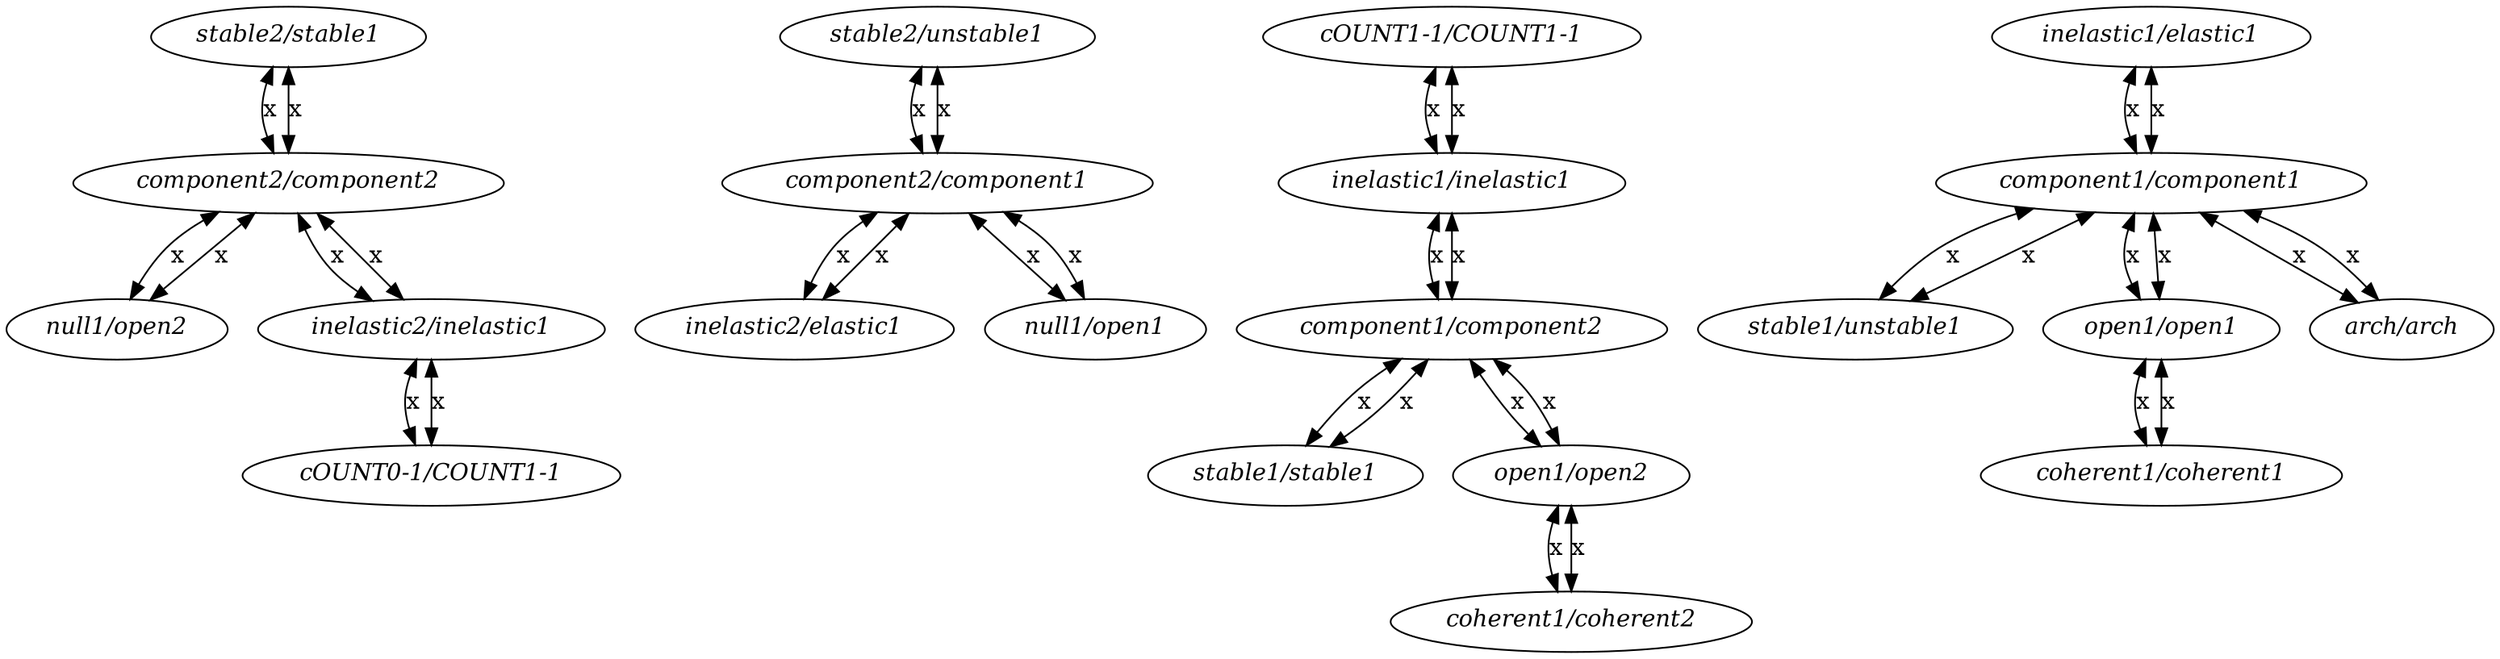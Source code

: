 digraph graphname {
	edge [dir="both"]
	graph [bb="0,0,1252,388"];
	node [label="\N"];
	"stable2/stable1"	 [height=0.5,
		label=<<i>stable2/stable1</i>>,
		pos="144,370",
		width=1.8464];
	"component2/component2"	 [height=0.5,
		label=<<i>component2/component2</i>>,
		pos="143,282",
		width=2.9297];
	"stable2/stable1" -> "component2/component2"	 [label=x,
		lp="134,326",
		pos="e,134.66,300.35 135.67,351.95 133.36,346.36 131.16,340.04 130,334 128.49,326.14 129.53,317.69 131.56,309.97"];
	"stable2/unstable1"	 [height=0.5,
		label=<<i>stable2/unstable1</i>>,
		pos="463,370",
		width=2.1207];
	"component2/component1"	 [height=0.5,
		label=<<i>component2/component1</i>>,
		pos="462,282",
		width=2.9297];
	"stable2/unstable1" -> "component2/component1"	 [label=x,
		lp="455,326",
		pos="e,454.92,300.39 455.86,351.85 453.87,346.26 451.99,339.96 451,334 449.71,326.26 450.55,317.92 452.23,310.27"];
	"inelastic2/elastic1"	 [height=0.5,
		label=<<i>inelastic2/elastic1</i>>,
		pos="393,194",
		width=2.1437];
	"inelastic2/elastic1" -> "component2/component1"	 [label=x,
		lp="438,238",
		pos="e,448.37,264.01 406.6,211.96 416.71,224.55 430.65,241.93 442.02,256.1"];
	"COUNT1-1/COUNT1-1"	 [height=0.5,
		label=<<i>cOUNT1-1/COUNT1-1</i>>,
		pos="732,370",
		width=2.7561];
	"inelastic1/inelastic1"	 [height=0.5,
		label=<<i>inelastic1/inelastic1</i>>,
		pos="731,282",
		width=2.3402];
	"COUNT1-1/COUNT1-1" -> "inelastic1/inelastic1"	 [label=x,
		lp="722,326",
		pos="e,722.66,300.35 723.67,351.95 721.36,346.36 719.16,340.04 718,334 716.49,326.14 717.53,317.69 719.56,309.97"];
	"inelastic1/elastic1"	 [height=0.5,
		label=<<i>inelastic1/elastic1</i>>,
		pos="1070,370",
		width=2.1437];
	"component1/component1"	 [height=0.5,
		label=<<i>component1/component1</i>>,
		pos="1071,282",
		width=2.9297];
	"inelastic1/elastic1" -> "component1/component1"	 [label=x,
		lp="1063,326",
		pos="e,1063.9,300.15 1062.9,351.61 1059.8,341.79 1057.1,329.26 1059,318 1059.4,315.3 1060.1,312.53 1060.8,309.79"];
	"component1/component2"	 [height=0.5,
		label=<<i>component1/component2</i>>,
		pos="724,194",
		width=2.9297];
	"component1/component2" -> "inelastic1/inelastic1"	 [label=x,
		lp="733,238",
		pos="e,729.58,263.6 725.39,212.08 726.35,223.86 727.64,239.77 728.75,253.34"];
	"stable1/stable1"	 [height=0.5,
		label=<<i>stable1/stable1</i>>,
		pos="642,106",
		width=1.8464];
	"component1/component2" -> "stable1/stable1"	 [label=x,
		lp="668,150",
		pos="e,646.39,124.12 687.93,176.92 679.28,171.81 670.64,165.49 664,158 657.84,151.05 653.2,142.11 649.81,133.66"];
	"open1/open2"	 [height=0.5,
		label=<<i>open1/open2</i>>,
		pos="787,106",
		width=1.6499];
	"component1/component2" -> "open1/open2"	 [label=x,
		lp="757,150",
		pos="e,769.48,123.3 732.38,175.79 737.7,165.58 745.05,152.59 753,142 755.9,138.14 759.19,134.26 762.56,130.57"];
	"component1/component1" -> "inelastic1/elastic1"	 [label=x,
		lp="1075,326",
		pos="e,1070.2,351.6 1070.8,300.08 1070.7,311.86 1070.5,327.77 1070.3,341.34"];
	"stable1/unstable1"	 [height=0.5,
		label=<<i>stable1/unstable1</i>>,
		pos="925,194",
		width=2.1207];
	"component1/component1" -> "stable1/unstable1"	 [label=x,
		lp="969,238",
		pos="e,934.87,212.31 1009.2,267.32 993.93,262.17 978.16,255.25 965,246 955.51,239.33 947.18,229.77 940.61,220.72"];
	"open1/open1"	 [height=0.5,
		label=<<i>open1/open1</i>>,
		pos="1079,194",
		width=1.6499];
	"component1/component1" -> "open1/open1"	 [label=x,
		lp="1062,238",
		pos="e,1066.3,211.95 1062.2,263.95 1058.1,254.02 1054.9,241.27 1058,230 1058.8,226.96 1060,223.91 1061.4,220.96"];
	"arch/arch"	 [height=0.5,
		label=<<i>arch/arch</i>>,
		pos="1204,194",
		width=1.3117];
	"component1/component1" -> "arch/arch"	 [label=x,
		lp="1154,238",
		pos="e,1181.1,209.81 1096.6,264.42 1118.3,250.4 1149.5,230.25 1172.6,215.27"];
	"inelastic1/inelastic1" -> "COUNT1-1/COUNT1-1"	 [label=x,
		lp="736,326",
		pos="e,731.8,351.6 731.2,300.08 731.34,311.86 731.52,327.77 731.68,341.34"];
	"inelastic1/inelastic1" -> "component1/component2"	 [label=x,
		lp="721,238",
		pos="e,718.88,212.08 722.67,263.95 720.36,258.36 718.16,252.04 717,246 715.51,238.28 715.88,229.84 716.99,222.09"];
	"stable1/unstable1" -> "component1/component1"	 [label=x,
		lp="1016,238",
		pos="e,1043.2,264.62 952.21,211.03 975.42,224.7 1009,244.47 1034.5,259.52"];
	"stable1/stable1" -> "component1/component2"	 [label=x,
		lp="695,150",
		pos="e,707.8,176.01 657.89,123.66 670.02,136.38 686.91,154.1 700.58,168.44"];
	"component2/component1" -> "stable2/unstable1"	 [label=x,
		lp="467,326",
		pos="e,462.8,351.6 462.2,300.08 462.34,311.86 462.52,327.77 462.68,341.34"];
	"component2/component1" -> "inelastic2/elastic1"	 [label=x,
		lp="406,238",
		pos="e,392.51,212.45 423.43,265.15 415.25,260.14 407.45,253.82 402,246 397.23,239.15 394.73,230.57 393.49,222.4"];
	"null1/open1"	 [height=0.5,
		label=<<i>null1/open1</i>>,
		pos="544,194",
		width=1.5402];
	"component2/component1" -> "null1/open1"	 [label=x,
		lp="498,238",
		pos="e,518.29,210.11 470.56,263.73 476.28,253.25 484.49,240 494,230 498.76,225 504.33,220.27 510,216.01"];
	"null1/open2"	 [height=0.5,
		label=<<i>null1/open2</i>>,
		pos="55,194",
		width=1.5402];
	"null1/open2" -> "component2/component2"	 [label=x,
		lp="111,238",
		pos="e,125.61,264.01 71.753,211.37 84.893,224.21 103.38,242.28 118.23,256.79"];
	"inelastic2/inelastic1"	 [height=0.5,
		label=<<i>inelastic2/inelastic1</i>>,
		pos="213,194",
		width=2.3402];
	"inelastic2/inelastic1" -> "component2/component2"	 [label=x,
		lp="191,238",
		pos="e,158.39,264.12 200.3,212.24 192.82,222.24 183.07,234.99 174,246 171.21,249.38 168.22,252.9 165.24,256.34"];
	"COUNT0-1/COUNT1-1"	 [height=0.5,
		label=<<i>cOUNT0-1/COUNT1-1</i>>,
		pos="214,106",
		width=2.7561];
	"inelastic2/inelastic1" -> "COUNT0-1/COUNT1-1"	 [label=x,
		lp="204,150",
		pos="e,205.67,124.05 204.66,175.65 200.94,165.84 197.82,153.31 200,142 200.53,139.26 201.27,136.47 202.13,133.71"];
	"open1/open1" -> "component1/component1"	 [label=x,
		lp="1080,238",
		pos="e,1072.6,263.6 1077.4,212.08 1076.3,223.86 1074.8,239.77 1073.6,253.34"];
	"coherent1/coherent1"	 [height=0.5,
		label=<<i>coherent1/coherent1</i>>,
		pos="1078,106",
		width=2.4179];
	"open1/open1" -> "coherent1/coherent1"	 [label=x,
		lp="1069,150",
		pos="e,1069.7,124.35 1070.7,175.95 1068.4,170.36 1066.2,164.04 1065,158 1063.5,150.14 1064.5,141.69 1066.6,133.97"];
	"null1/open1" -> "component2/component1"	 [label=x,
		lp="523,238",
		pos="e,483.7,264.38 532.22,211.8 524.66,222.12 514.35,235.34 504,246 500.12,250 495.8,254.01 491.46,257.81"];
	"component2/component2" -> "stable2/stable1"	 [label=x,
		lp="148,326",
		pos="e,143.8,351.6 143.2,300.08 143.34,311.86 143.52,327.77 143.68,341.34"];
	"component2/component2" -> "null1/open2"	 [label=x,
		lp="84,238",
		pos="e,60.421,212.18 105.7,265.15 96.51,260.01 87.239,253.62 80,246 73.388,239.04 68.189,230 64.285,221.46"];
	"component2/component2" -> "inelastic2/inelastic1"	 [label=x,
		lp="168,238",
		pos="e,184.78,211.12 147.48,263.66 150.81,253.15 156.15,239.9 164,230 167.66,225.38 172.09,221.1 176.76,217.23"];
	"COUNT0-1/COUNT1-1" -> "inelastic2/inelastic1"	 [label=x,
		lp="218,150",
		pos="e,213.2,175.6 213.8,124.08 213.66,135.86 213.48,151.77 213.32,165.34"];
	"arch/arch" -> "component1/component1"	 [label=x,
		lp="1184,238",
		pos="e,1122.9,266.27 1193.6,211.62 1186,222.65 1174.8,236.74 1162,246 1153.1,252.44 1142.8,257.87 1132.4,262.38"];
	"coherent1/coherent2"	 [height=0.5,
		label=<<i>coherent1/coherent2</i>>,
		pos="786,18",
		width=2.4179];
	"coherent1/coherent2" -> "open1/open2"	 [label=x,
		lp="791,62",
		pos="e,786.8,87.597 786.2,36.084 786.34,47.861 786.52,63.774 786.68,77.342"];
	"coherent1/coherent1" -> "open1/open1"	 [label=x,
		lp="1083,150",
		pos="e,1078.8,175.6 1078.2,124.08 1078.3,135.86 1078.5,151.77 1078.7,165.34"];
	"open1/open2" -> "component1/component2"	 [label=x,
		lp="776,150",
		pos="e,744.48,175.97 780.14,123.91 775.53,134.26 768.86,147.5 761,158 758.24,161.68 755.08,165.32 751.79,168.77"];
	"open1/open2" -> "coherent1/coherent2"	 [label=x,
		lp="777,62",
		pos="e,777.66,36.352 778.67,87.948 776.36,82.364 774.16,76.041 773,70 771.49,62.139 772.53,53.686 774.56,45.966"];
}
